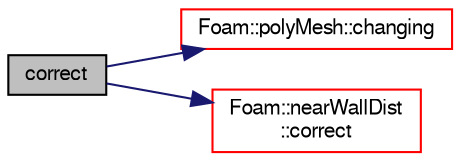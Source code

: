 digraph "correct"
{
  bgcolor="transparent";
  edge [fontname="FreeSans",fontsize="10",labelfontname="FreeSans",labelfontsize="10"];
  node [fontname="FreeSans",fontsize="10",shape=record];
  rankdir="LR";
  Node3177 [label="correct",height=0.2,width=0.4,color="black", fillcolor="grey75", style="filled", fontcolor="black"];
  Node3177 -> Node3178 [color="midnightblue",fontsize="10",style="solid",fontname="FreeSans"];
  Node3178 [label="Foam::polyMesh::changing",height=0.2,width=0.4,color="red",URL="$a27410.html#a5ffdcac7622a1cba91f4f67b058a85b0",tooltip="Is mesh changing (topology changing and/or moving) "];
  Node3177 -> Node3525 [color="midnightblue",fontsize="10",style="solid",fontname="FreeSans"];
  Node3525 [label="Foam::nearWallDist\l::correct",height=0.2,width=0.4,color="red",URL="$a22882.html#a3ae44b28050c3aa494c1d8e18cf618c1",tooltip="Correct for mesh geom/topo changes. "];
}
